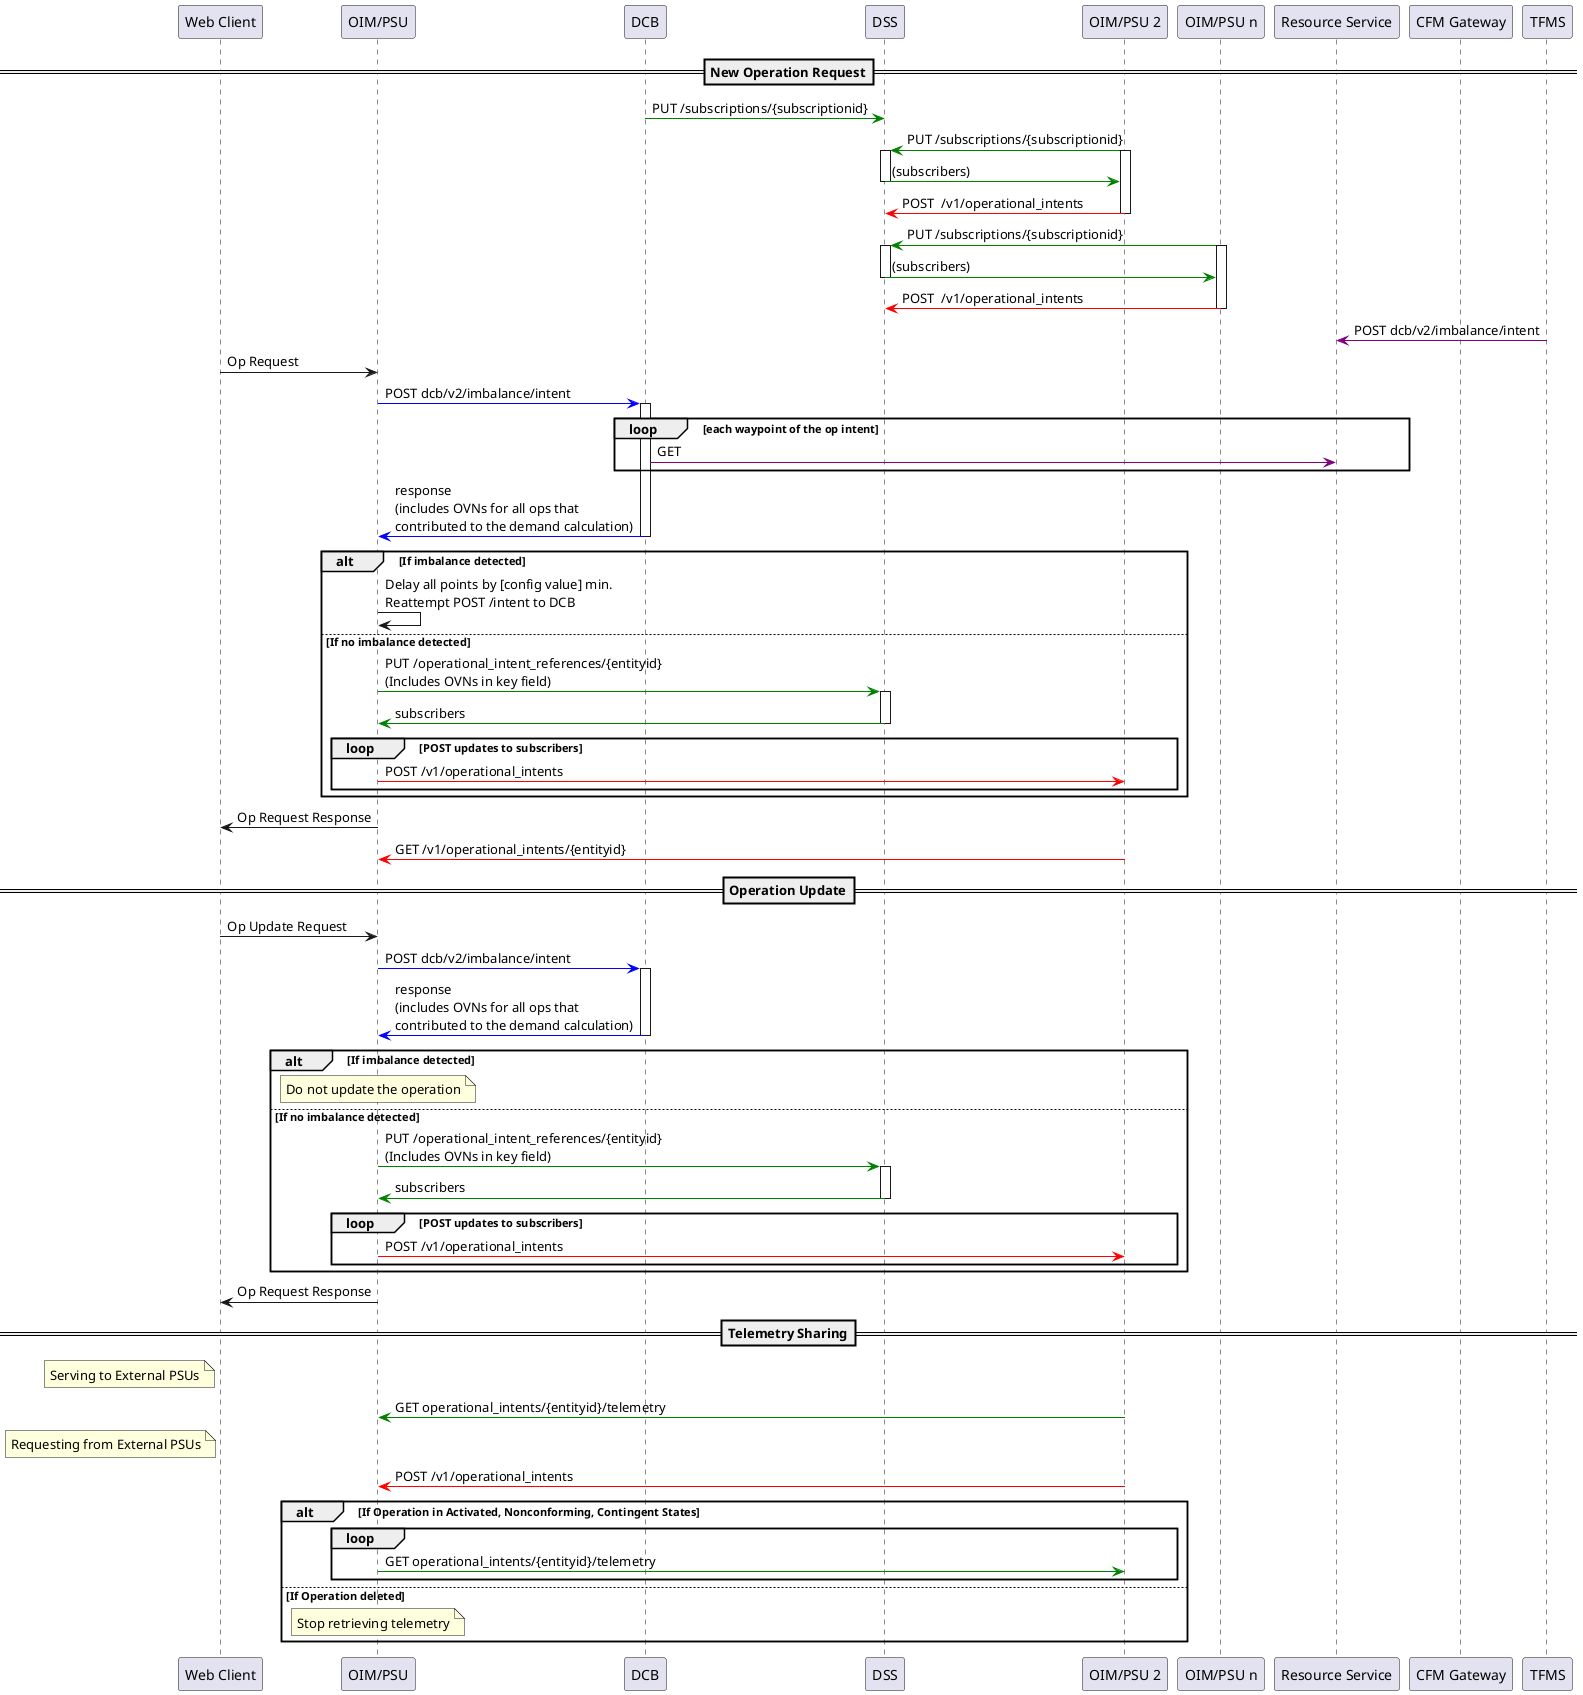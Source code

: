 @startuml DCB-DSS
participant "Web Client" as wc
participant "OIM/PSU" as op
participant "DCB" as dcb
participant "DSS" as dss
participant "OIM/PSU 2" as op2
participant "OIM/PSU n" as opn
participant "Resource Service" as rs
participant "CFM Gateway" as cg
participant "TFMS" as tfms

==New Operation Request==
dcb -[#green]> dss: PUT /subscriptions/{subscriptionid} 

op2 -[#green]> dss: PUT /subscriptions/{subscriptionid} 
activate op2
activate dss
dss -[#green]> op2: (subscribers)
deactivate dss
op2 -[#red]> dss: POST  /v1/operational_intents
deactivate op2

opn -[#green]> dss: PUT /subscriptions/{subscriptionid} 
activate opn
activate dss
dss -[#green]> opn: (subscribers)
deactivate dss
opn -[#red]> dss: POST  /v1/operational_intents
deactivate opn

tfms -[#purple]> rs: POST dcb/v2/imbalance/intent

wc -> op: Op Request
op -[#blue]> dcb: POST dcb/v2/imbalance/intent
activate dcb
loop each waypoint of the op intent
    dcb -[#purple]> rs: GET
end
dcb -[#blue]> op: response\n(includes OVNs for all ops that\ncontributed to the demand calculation)
deactivate dcb

alt If imbalance detected
    op -> op: Delay all points by [config value] min.\nReattempt POST /intent to DCB
else If no imbalance detected
    op -[#green]> dss: PUT /operational_intent_references/{entityid}\n(Includes OVNs in key field)
    activate dss
    dss -[#green]> op: subscribers
    deactivate dss
    loop POST updates to subscribers
        op -[#red]> op2: POST /v1/operational_intents
    end
end

op -> wc: Op Request Response
op2 -[#red]> op: GET /v1/operational_intents/{entityid}

==Operation Update==
wc -> op: Op Update Request
op -[#blue]> dcb: POST dcb/v2/imbalance/intent
activate dcb
dcb -[#blue]> op: response\n(includes OVNs for all ops that\ncontributed to the demand calculation)
deactivate dcb

alt If imbalance detected
    note over op: Do not update the operation
else If no imbalance detected
    op -[#green]> dss: PUT /operational_intent_references/{entityid}\n(Includes OVNs in key field)
    activate dss
    dss -[#green]> op: subscribers
    deactivate dss
    loop POST updates to subscribers
        op -[#red]> op2: POST /v1/operational_intents
    end
end

op -> wc: Op Request Response


==Telemetry Sharing==
note left of wc: Serving to External PSUs
op2 -[#green]> op: GET operational_intents/{entityid}/telemetry

note left of wc: Requesting from External PSUs
op2 -[#red]> op: POST /v1/operational_intents

alt If Operation in Activated, Nonconforming, Contingent States
    loop 
        op -[#green]> op2: GET operational_intents/{entityid}/telemetry        
    end
else If Operation deleted
    note over op: Stop retrieving telemetry
end 
